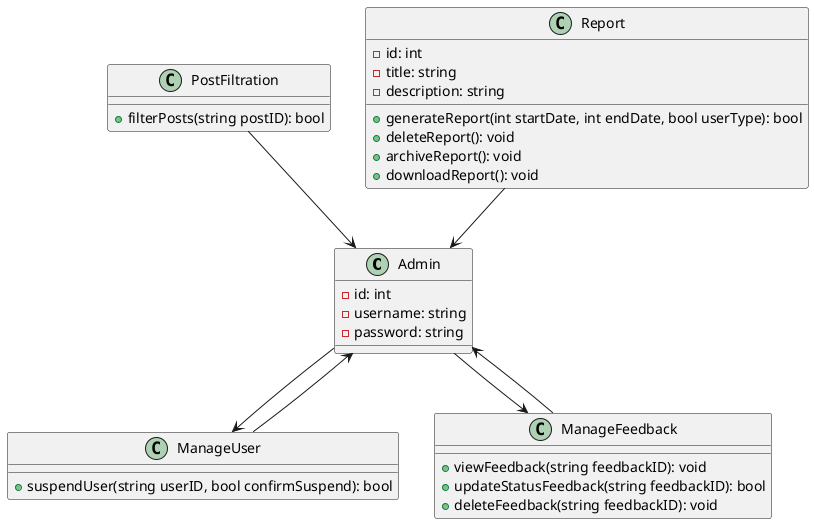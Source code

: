 @startuml admin_reporting_classdiagram
class Admin {
    - id: int
    - username: string
    - password: string
  }

  class ManageUser {
    + suspendUser(string userID, bool confirmSuspend): bool
  }

  class ManageFeedback {
    + viewFeedback(string feedbackID): void
    + updateStatusFeedback(string feedbackID): bool
    + deleteFeedback(string feedbackID): void
  }

  class PostFiltration {
    + filterPosts(string postID): bool
  }

  class Report {
    - id: int
    - title: string
    - description: string
    + generateReport(int startDate, int endDate, bool userType): bool
    + deleteReport(): void
    + archiveReport(): void
    + downloadReport(): void
  }


Admin --> ManageUser
Admin --> ManageFeedback
ManageUser --> Admin
ManageFeedback --> Admin
PostFiltration --> Admin
Report --> Admin

@enduml 